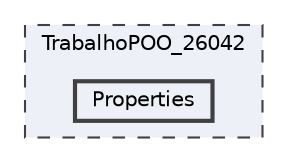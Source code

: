 digraph "TrabalhoPOO_26042/Properties"
{
 // LATEX_PDF_SIZE
  bgcolor="transparent";
  edge [fontname=Helvetica,fontsize=10,labelfontname=Helvetica,labelfontsize=10];
  node [fontname=Helvetica,fontsize=10,shape=box,height=0.2,width=0.4];
  compound=true
  subgraph clusterdir_341abda06465240bf082ce288df7eabe {
    graph [ bgcolor="#edf0f7", pencolor="grey25", label="TrabalhoPOO_26042", fontname=Helvetica,fontsize=10 style="filled,dashed", URL="dir_341abda06465240bf082ce288df7eabe.html",tooltip=""]
  dir_38828c922ad1d72d89bc5e50e53304eb [label="Properties", fillcolor="#edf0f7", color="grey25", style="filled,bold", URL="dir_38828c922ad1d72d89bc5e50e53304eb.html",tooltip=""];
  }
}

